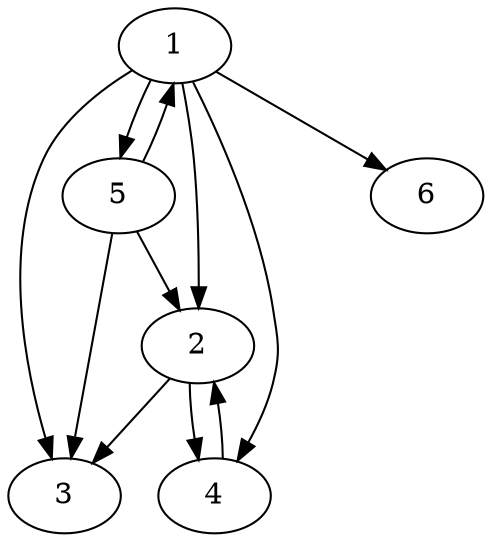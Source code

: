 strict digraph myGraph {
1 -> 2
1 -> 3
2 -> 3
2 -> 4
5 -> 3
5 -> 2
1 -> 6
1 -> 5
1 -> 4
1 -> 2
4 -> 2
5 -> 1
}